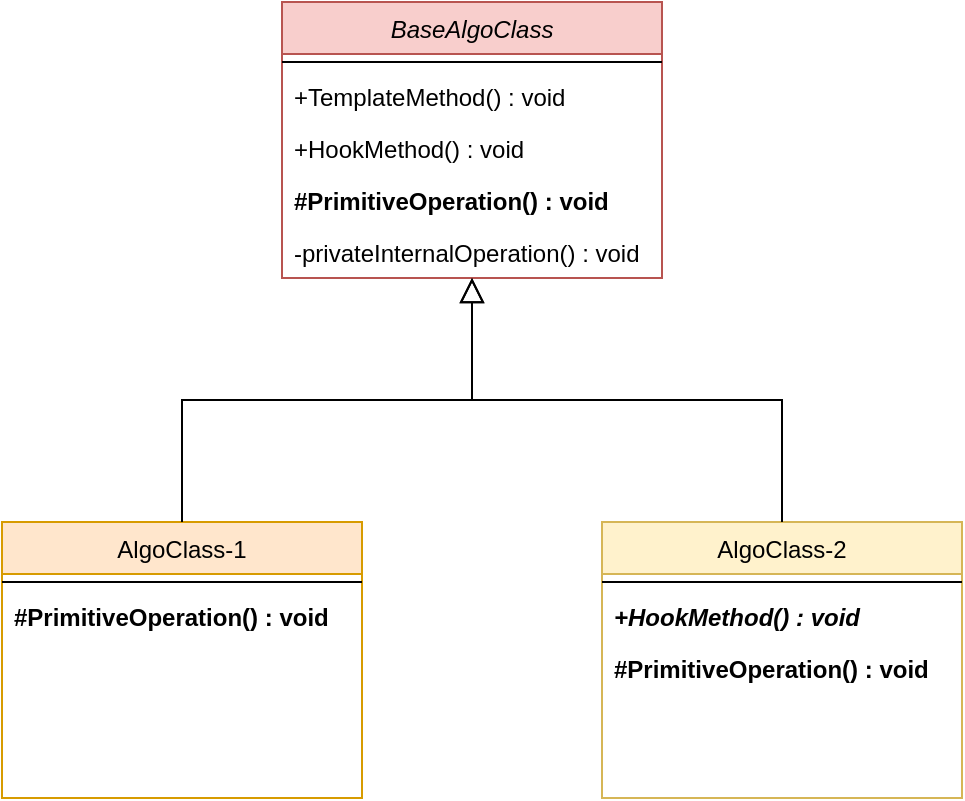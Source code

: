 <mxfile version="28.2.5">
  <diagram id="n4RG28VcgyLvL5a97sLb" name="Page-1">
    <mxGraphModel dx="1700" dy="784" grid="1" gridSize="10" guides="1" tooltips="1" connect="1" arrows="1" fold="1" page="1" pageScale="1" pageWidth="827" pageHeight="1169" math="0" shadow="0">
      <root>
        <mxCell id="pzczP67oPYf6B7buiO8z-0" />
        <mxCell id="pzczP67oPYf6B7buiO8z-1" parent="pzczP67oPYf6B7buiO8z-0" />
        <mxCell id="pzczP67oPYf6B7buiO8z-2" value="BaseAlgoClass" style="swimlane;fontStyle=2;align=center;verticalAlign=top;childLayout=stackLayout;horizontal=1;startSize=26;horizontalStack=0;resizeParent=1;resizeLast=0;collapsible=1;marginBottom=0;rounded=0;shadow=0;strokeWidth=1;fillColor=#f8cecc;strokeColor=#b85450;" parent="pzczP67oPYf6B7buiO8z-1" vertex="1">
          <mxGeometry x="200" y="20" width="190" height="138" as="geometry">
            <mxRectangle x="230" y="140" width="160" height="26" as="alternateBounds" />
          </mxGeometry>
        </mxCell>
        <mxCell id="pzczP67oPYf6B7buiO8z-6" value="" style="line;html=1;strokeWidth=1;align=left;verticalAlign=middle;spacingTop=-1;spacingLeft=3;spacingRight=3;rotatable=0;labelPosition=right;points=[];portConstraint=eastwest;" parent="pzczP67oPYf6B7buiO8z-2" vertex="1">
          <mxGeometry y="26" width="190" height="8" as="geometry" />
        </mxCell>
        <mxCell id="pzczP67oPYf6B7buiO8z-7" value="+TemplateMethod() : void" style="text;align=left;verticalAlign=top;spacingLeft=4;spacingRight=4;overflow=hidden;rotatable=0;points=[[0,0.5],[1,0.5]];portConstraint=eastwest;" parent="pzczP67oPYf6B7buiO8z-2" vertex="1">
          <mxGeometry y="34" width="190" height="26" as="geometry" />
        </mxCell>
        <mxCell id="WlvoB2wxqtfAINA2jhiv-2" value="+HookMethod() : void" style="text;align=left;verticalAlign=top;spacingLeft=4;spacingRight=4;overflow=hidden;rotatable=0;points=[[0,0.5],[1,0.5]];portConstraint=eastwest;" vertex="1" parent="pzczP67oPYf6B7buiO8z-2">
          <mxGeometry y="60" width="190" height="26" as="geometry" />
        </mxCell>
        <mxCell id="WlvoB2wxqtfAINA2jhiv-3" value="#PrimitiveOperation() : void" style="text;align=left;verticalAlign=top;spacingLeft=4;spacingRight=4;overflow=hidden;rotatable=0;points=[[0,0.5],[1,0.5]];portConstraint=eastwest;fontStyle=1" vertex="1" parent="pzczP67oPYf6B7buiO8z-2">
          <mxGeometry y="86" width="190" height="26" as="geometry" />
        </mxCell>
        <mxCell id="WlvoB2wxqtfAINA2jhiv-4" value="-privateInternalOperation() : void" style="text;align=left;verticalAlign=top;spacingLeft=4;spacingRight=4;overflow=hidden;rotatable=0;points=[[0,0.5],[1,0.5]];portConstraint=eastwest;" vertex="1" parent="pzczP67oPYf6B7buiO8z-2">
          <mxGeometry y="112" width="190" height="26" as="geometry" />
        </mxCell>
        <mxCell id="pzczP67oPYf6B7buiO8z-8" value="AlgoClass-1" style="swimlane;fontStyle=0;align=center;verticalAlign=top;childLayout=stackLayout;horizontal=1;startSize=26;horizontalStack=0;resizeParent=1;resizeLast=0;collapsible=1;marginBottom=0;rounded=0;shadow=0;strokeWidth=1;fillColor=#ffe6cc;strokeColor=#d79b00;" parent="pzczP67oPYf6B7buiO8z-1" vertex="1">
          <mxGeometry x="60" y="280" width="180" height="138" as="geometry">
            <mxRectangle x="130" y="380" width="160" height="26" as="alternateBounds" />
          </mxGeometry>
        </mxCell>
        <mxCell id="pzczP67oPYf6B7buiO8z-11" value="" style="line;html=1;strokeWidth=1;align=left;verticalAlign=middle;spacingTop=-1;spacingLeft=3;spacingRight=3;rotatable=0;labelPosition=right;points=[];portConstraint=eastwest;" parent="pzczP67oPYf6B7buiO8z-8" vertex="1">
          <mxGeometry y="26" width="180" height="8" as="geometry" />
        </mxCell>
        <mxCell id="WlvoB2wxqtfAINA2jhiv-5" value="#PrimitiveOperation() : void" style="text;align=left;verticalAlign=top;spacingLeft=4;spacingRight=4;overflow=hidden;rotatable=0;points=[[0,0.5],[1,0.5]];portConstraint=eastwest;fontStyle=1" vertex="1" parent="pzczP67oPYf6B7buiO8z-8">
          <mxGeometry y="34" width="180" height="26" as="geometry" />
        </mxCell>
        <mxCell id="pzczP67oPYf6B7buiO8z-14" value="" style="endArrow=block;endSize=10;endFill=0;shadow=0;strokeWidth=1;rounded=0;edgeStyle=elbowEdgeStyle;elbow=vertical;" parent="pzczP67oPYf6B7buiO8z-1" source="pzczP67oPYf6B7buiO8z-8" target="pzczP67oPYf6B7buiO8z-2" edge="1">
          <mxGeometry width="160" relative="1" as="geometry">
            <mxPoint x="180" y="103" as="sourcePoint" />
            <mxPoint x="180" y="103" as="targetPoint" />
          </mxGeometry>
        </mxCell>
        <mxCell id="pzczP67oPYf6B7buiO8z-15" value="AlgoClass-2" style="swimlane;fontStyle=0;align=center;verticalAlign=top;childLayout=stackLayout;horizontal=1;startSize=26;horizontalStack=0;resizeParent=1;resizeLast=0;collapsible=1;marginBottom=0;rounded=0;shadow=0;strokeWidth=1;fillColor=#fff2cc;strokeColor=#d6b656;" parent="pzczP67oPYf6B7buiO8z-1" vertex="1">
          <mxGeometry x="360" y="280" width="180" height="138" as="geometry">
            <mxRectangle x="340" y="380" width="170" height="26" as="alternateBounds" />
          </mxGeometry>
        </mxCell>
        <mxCell id="pzczP67oPYf6B7buiO8z-17" value="" style="line;html=1;strokeWidth=1;align=left;verticalAlign=middle;spacingTop=-1;spacingLeft=3;spacingRight=3;rotatable=0;labelPosition=right;points=[];portConstraint=eastwest;" parent="pzczP67oPYf6B7buiO8z-15" vertex="1">
          <mxGeometry y="26" width="180" height="8" as="geometry" />
        </mxCell>
        <mxCell id="WlvoB2wxqtfAINA2jhiv-7" value="+HookMethod() : void" style="text;align=left;verticalAlign=top;spacingLeft=4;spacingRight=4;overflow=hidden;rotatable=0;points=[[0,0.5],[1,0.5]];portConstraint=eastwest;fontStyle=3" vertex="1" parent="pzczP67oPYf6B7buiO8z-15">
          <mxGeometry y="34" width="180" height="26" as="geometry" />
        </mxCell>
        <mxCell id="WlvoB2wxqtfAINA2jhiv-6" value="#PrimitiveOperation() : void" style="text;align=left;verticalAlign=top;spacingLeft=4;spacingRight=4;overflow=hidden;rotatable=0;points=[[0,0.5],[1,0.5]];portConstraint=eastwest;fontStyle=1" vertex="1" parent="pzczP67oPYf6B7buiO8z-15">
          <mxGeometry y="60" width="180" height="26" as="geometry" />
        </mxCell>
        <mxCell id="pzczP67oPYf6B7buiO8z-18" value="" style="endArrow=block;endSize=10;endFill=0;shadow=0;strokeWidth=1;rounded=0;edgeStyle=elbowEdgeStyle;elbow=vertical;" parent="pzczP67oPYf6B7buiO8z-1" source="pzczP67oPYf6B7buiO8z-15" target="pzczP67oPYf6B7buiO8z-2" edge="1">
          <mxGeometry width="160" relative="1" as="geometry">
            <mxPoint x="190" y="273" as="sourcePoint" />
            <mxPoint x="290" y="171" as="targetPoint" />
          </mxGeometry>
        </mxCell>
      </root>
    </mxGraphModel>
  </diagram>
</mxfile>
